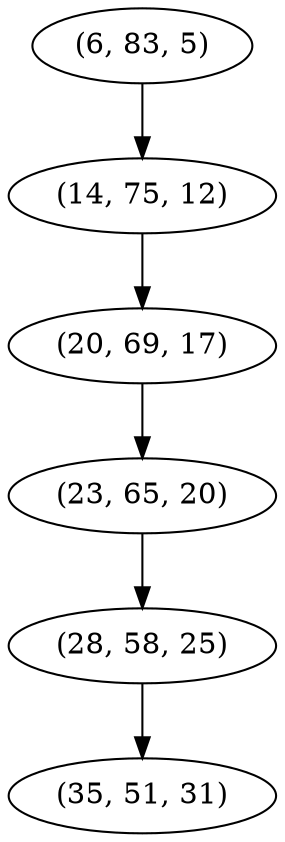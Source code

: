 digraph tree {
    "(6, 83, 5)";
    "(14, 75, 12)";
    "(20, 69, 17)";
    "(23, 65, 20)";
    "(28, 58, 25)";
    "(35, 51, 31)";
    "(6, 83, 5)" -> "(14, 75, 12)";
    "(14, 75, 12)" -> "(20, 69, 17)";
    "(20, 69, 17)" -> "(23, 65, 20)";
    "(23, 65, 20)" -> "(28, 58, 25)";
    "(28, 58, 25)" -> "(35, 51, 31)";
}
